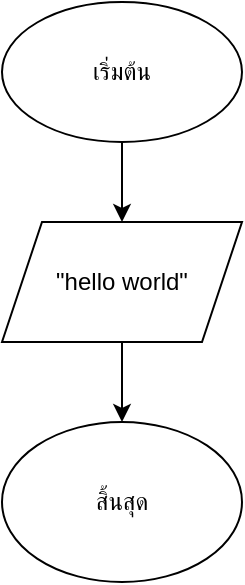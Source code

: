 <mxfile>
    <diagram name="Page-1" id="Q3cvQYS21OdC51Dl41IR">
        <mxGraphModel dx="746" dy="563" grid="1" gridSize="10" guides="1" tooltips="1" connect="1" arrows="1" fold="1" page="1" pageScale="1" pageWidth="850" pageHeight="1100" math="0" shadow="0">
            <root>
                <mxCell id="0"/>
                <mxCell id="1" parent="0"/>
                <mxCell id="2" value="" style="edgeStyle=none;html=1;" edge="1" parent="1" source="rPWBa_8IKYQbMNFpwSy3-1" target="rPWBa_8IKYQbMNFpwSy3-4">
                    <mxGeometry relative="1" as="geometry"/>
                </mxCell>
                <mxCell id="rPWBa_8IKYQbMNFpwSy3-1" value="เริ่มต้น" style="ellipse;whiteSpace=wrap;html=1;" parent="1" vertex="1">
                    <mxGeometry x="365" y="110" width="120" height="70" as="geometry"/>
                </mxCell>
                <mxCell id="rPWBa_8IKYQbMNFpwSy3-7" value="" style="edgeStyle=orthogonalEdgeStyle;rounded=0;orthogonalLoop=1;jettySize=auto;html=1;" parent="1" source="rPWBa_8IKYQbMNFpwSy3-4" target="rPWBa_8IKYQbMNFpwSy3-5" edge="1">
                    <mxGeometry relative="1" as="geometry"/>
                </mxCell>
                <mxCell id="rPWBa_8IKYQbMNFpwSy3-4" value="&quot;hello world&quot;" style="shape=parallelogram;perimeter=parallelogramPerimeter;whiteSpace=wrap;html=1;fixedSize=1;" parent="1" vertex="1">
                    <mxGeometry x="365" y="220" width="120" height="60" as="geometry"/>
                </mxCell>
                <mxCell id="rPWBa_8IKYQbMNFpwSy3-5" value="สิ้นสุด" style="ellipse;whiteSpace=wrap;html=1;" parent="1" vertex="1">
                    <mxGeometry x="365" y="320" width="120" height="80" as="geometry"/>
                </mxCell>
            </root>
        </mxGraphModel>
    </diagram>
</mxfile>